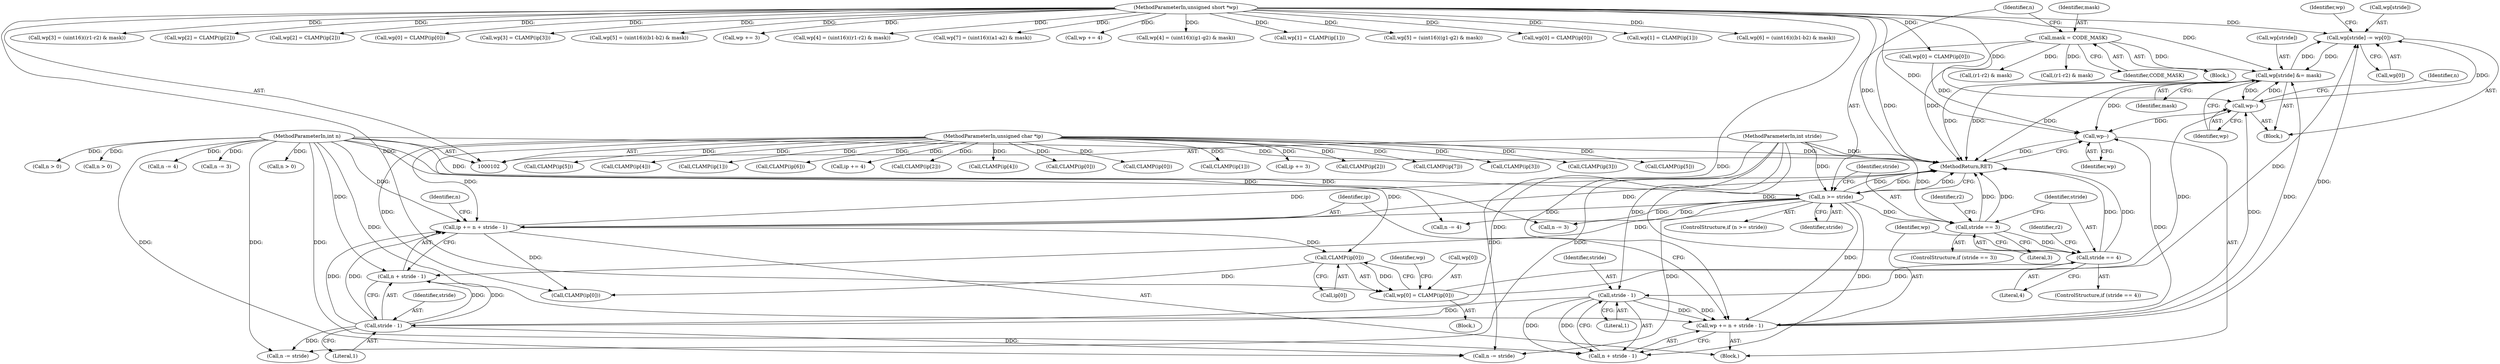 digraph "1_libtiff_83a4b92815ea04969d494416eaae3d4c6b338e4a#diff-c8b4b355f9b5c06d585b23138e1c185f_0@del" {
"1000416" [label="(Call,wp[stride] -= wp[0])"];
"1000408" [label="(Call,wp[0] = CLAMP(ip[0]))"];
"1000412" [label="(Call,CLAMP(ip[0]))"];
"1000391" [label="(Call,ip += n + stride - 1)"];
"1000104" [label="(MethodParameterIn,int n)"];
"1000123" [label="(Call,n >= stride)"];
"1000105" [label="(MethodParameterIn,int stride)"];
"1000395" [label="(Call,stride - 1)"];
"1000388" [label="(Call,stride - 1)"];
"1000241" [label="(Call,stride == 4)"];
"1000128" [label="(Call,stride == 3)"];
"1000103" [label="(MethodParameterIn,unsigned char *ip)"];
"1000106" [label="(MethodParameterIn,unsigned short *wp)"];
"1000428" [label="(Call,wp--)"];
"1000423" [label="(Call,wp[stride] &= mask)"];
"1000416" [label="(Call,wp[stride] -= wp[0])"];
"1000384" [label="(Call,wp += n + stride - 1)"];
"1000119" [label="(Call,mask = CODE_MASK)"];
"1000443" [label="(Call,wp--)"];
"1000405" [label="(Block,)"];
"1000424" [label="(Call,wp[stride])"];
"1000215" [label="(Call,CLAMP(ip[5]))"];
"1000428" [label="(Call,wp--)"];
"1000435" [label="(Call,wp[0] = CLAMP(ip[0]))"];
"1000106" [label="(MethodParameterIn,unsigned short *wp)"];
"1000123" [label="(Call,n >= stride)"];
"1000418" [label="(Identifier,wp)"];
"1000124" [label="(Identifier,n)"];
"1000119" [label="(Call,mask = CODE_MASK)"];
"1000195" [label="(Call,CLAMP(ip[4]))"];
"1000108" [label="(Block,)"];
"1000166" [label="(Call,n > 0)"];
"1000240" [label="(ControlStructure,if (stride == 4))"];
"1000148" [label="(Call,CLAMP(ip[1]))"];
"1000399" [label="(Identifier,n)"];
"1000338" [label="(Call,CLAMP(ip[6]))"];
"1000179" [label="(Call,wp[3] = (uint16)((r1-r2) & mask))"];
"1000267" [label="(Call,wp[2] = CLAMP(ip[2]))"];
"1000379" [label="(Call,ip += 4)"];
"1000158" [label="(Call,CLAMP(ip[2]))"];
"1000429" [label="(Identifier,wp)"];
"1000185" [label="(Call,(r1-r2) & mask)"];
"1000242" [label="(Identifier,stride)"];
"1000402" [label="(Call,n > 0)"];
"1000425" [label="(Identifier,wp)"];
"1000120" [label="(Identifier,mask)"];
"1000298" [label="(Call,CLAMP(ip[4]))"];
"1000162" [label="(Call,n -= 3)"];
"1000408" [label="(Call,wp[0] = CLAMP(ip[0]))"];
"1000138" [label="(Call,CLAMP(ip[0]))"];
"1000390" [label="(Literal,1)"];
"1000445" [label="(MethodReturn,RET)"];
"1000251" [label="(Call,CLAMP(ip[0]))"];
"1000261" [label="(Call,CLAMP(ip[1]))"];
"1000236" [label="(Call,ip += 3)"];
"1000154" [label="(Call,wp[2] = CLAMP(ip[2]))"];
"1000271" [label="(Call,CLAMP(ip[2]))"];
"1000444" [label="(Identifier,wp)"];
"1000127" [label="(ControlStructure,if (stride == 3))"];
"1000241" [label="(Call,stride == 4)"];
"1000247" [label="(Call,wp[0] = CLAMP(ip[0]))"];
"1000391" [label="(Call,ip += n + stride - 1)"];
"1000358" [label="(Call,CLAMP(ip[7]))"];
"1000281" [label="(Call,CLAMP(ip[3]))"];
"1000439" [label="(Call,CLAMP(ip[0]))"];
"1000409" [label="(Call,wp[0])"];
"1000293" [label="(Call,n -= 4)"];
"1000417" [label="(Call,wp[stride])"];
"1000427" [label="(Identifier,mask)"];
"1000423" [label="(Call,wp[stride] &= mask)"];
"1000277" [label="(Call,wp[3] = CLAMP(ip[3]))"];
"1000219" [label="(Call,wp[5] = (uint16)((b1-b2) & mask))"];
"1000130" [label="(Literal,3)"];
"1000170" [label="(Call,n -= 3)"];
"1000389" [label="(Identifier,stride)"];
"1000175" [label="(Call,CLAMP(ip[3]))"];
"1000125" [label="(Identifier,stride)"];
"1000413" [label="(Call,ip[0])"];
"1000246" [label="(Identifier,r2)"];
"1000412" [label="(Call,CLAMP(ip[0]))"];
"1000398" [label="(Call,n -= stride)"];
"1000243" [label="(Literal,4)"];
"1000133" [label="(Identifier,r2)"];
"1000406" [label="(Block,)"];
"1000104" [label="(MethodParameterIn,int n)"];
"1000430" [label="(Call,n -= stride)"];
"1000393" [label="(Call,n + stride - 1)"];
"1000289" [label="(Call,n > 0)"];
"1000395" [label="(Call,stride - 1)"];
"1000233" [label="(Call,wp += 3)"];
"1000302" [label="(Call,wp[4] = (uint16)((r1-r2) & mask))"];
"1000308" [label="(Call,(r1-r2) & mask)"];
"1000362" [label="(Call,wp[7] = (uint16)((a1-a2) & mask))"];
"1000128" [label="(Call,stride == 3)"];
"1000392" [label="(Identifier,ip)"];
"1000121" [label="(Identifier,CODE_MASK)"];
"1000385" [label="(Identifier,wp)"];
"1000129" [label="(Identifier,stride)"];
"1000416" [label="(Call,wp[stride] -= wp[0])"];
"1000376" [label="(Call,wp += 4)"];
"1000199" [label="(Call,wp[4] = (uint16)((g1-g2) & mask))"];
"1000384" [label="(Call,wp += n + stride - 1)"];
"1000397" [label="(Literal,1)"];
"1000396" [label="(Identifier,stride)"];
"1000144" [label="(Call,wp[1] = CLAMP(ip[1]))"];
"1000322" [label="(Call,wp[5] = (uint16)((g1-g2) & mask))"];
"1000122" [label="(ControlStructure,if (n >= stride))"];
"1000383" [label="(Block,)"];
"1000134" [label="(Call,wp[0] = CLAMP(ip[0]))"];
"1000318" [label="(Call,CLAMP(ip[5]))"];
"1000103" [label="(MethodParameterIn,unsigned char *ip)"];
"1000285" [label="(Call,n -= 4)"];
"1000386" [label="(Call,n + stride - 1)"];
"1000105" [label="(MethodParameterIn,int stride)"];
"1000420" [label="(Call,wp[0])"];
"1000431" [label="(Identifier,n)"];
"1000388" [label="(Call,stride - 1)"];
"1000257" [label="(Call,wp[1] = CLAMP(ip[1]))"];
"1000342" [label="(Call,wp[6] = (uint16)((b1-b2) & mask))"];
"1000443" [label="(Call,wp--)"];
"1000416" -> "1000405"  [label="AST: "];
"1000416" -> "1000420"  [label="CFG: "];
"1000417" -> "1000416"  [label="AST: "];
"1000420" -> "1000416"  [label="AST: "];
"1000425" -> "1000416"  [label="CFG: "];
"1000408" -> "1000416"  [label="DDG: "];
"1000428" -> "1000416"  [label="DDG: "];
"1000384" -> "1000416"  [label="DDG: "];
"1000106" -> "1000416"  [label="DDG: "];
"1000423" -> "1000416"  [label="DDG: "];
"1000416" -> "1000423"  [label="DDG: "];
"1000408" -> "1000406"  [label="AST: "];
"1000408" -> "1000412"  [label="CFG: "];
"1000409" -> "1000408"  [label="AST: "];
"1000412" -> "1000408"  [label="AST: "];
"1000418" -> "1000408"  [label="CFG: "];
"1000412" -> "1000408"  [label="DDG: "];
"1000106" -> "1000408"  [label="DDG: "];
"1000408" -> "1000428"  [label="DDG: "];
"1000412" -> "1000413"  [label="CFG: "];
"1000413" -> "1000412"  [label="AST: "];
"1000391" -> "1000412"  [label="DDG: "];
"1000103" -> "1000412"  [label="DDG: "];
"1000412" -> "1000439"  [label="DDG: "];
"1000391" -> "1000383"  [label="AST: "];
"1000391" -> "1000393"  [label="CFG: "];
"1000392" -> "1000391"  [label="AST: "];
"1000393" -> "1000391"  [label="AST: "];
"1000399" -> "1000391"  [label="CFG: "];
"1000391" -> "1000445"  [label="DDG: "];
"1000391" -> "1000445"  [label="DDG: "];
"1000104" -> "1000391"  [label="DDG: "];
"1000123" -> "1000391"  [label="DDG: "];
"1000395" -> "1000391"  [label="DDG: "];
"1000395" -> "1000391"  [label="DDG: "];
"1000103" -> "1000391"  [label="DDG: "];
"1000391" -> "1000439"  [label="DDG: "];
"1000104" -> "1000102"  [label="AST: "];
"1000104" -> "1000445"  [label="DDG: "];
"1000104" -> "1000123"  [label="DDG: "];
"1000104" -> "1000162"  [label="DDG: "];
"1000104" -> "1000166"  [label="DDG: "];
"1000104" -> "1000170"  [label="DDG: "];
"1000104" -> "1000285"  [label="DDG: "];
"1000104" -> "1000289"  [label="DDG: "];
"1000104" -> "1000293"  [label="DDG: "];
"1000104" -> "1000384"  [label="DDG: "];
"1000104" -> "1000386"  [label="DDG: "];
"1000104" -> "1000393"  [label="DDG: "];
"1000104" -> "1000398"  [label="DDG: "];
"1000104" -> "1000402"  [label="DDG: "];
"1000104" -> "1000430"  [label="DDG: "];
"1000123" -> "1000122"  [label="AST: "];
"1000123" -> "1000125"  [label="CFG: "];
"1000124" -> "1000123"  [label="AST: "];
"1000125" -> "1000123"  [label="AST: "];
"1000129" -> "1000123"  [label="CFG: "];
"1000445" -> "1000123"  [label="CFG: "];
"1000123" -> "1000445"  [label="DDG: "];
"1000123" -> "1000445"  [label="DDG: "];
"1000123" -> "1000445"  [label="DDG: "];
"1000105" -> "1000123"  [label="DDG: "];
"1000123" -> "1000128"  [label="DDG: "];
"1000123" -> "1000162"  [label="DDG: "];
"1000123" -> "1000285"  [label="DDG: "];
"1000123" -> "1000384"  [label="DDG: "];
"1000123" -> "1000386"  [label="DDG: "];
"1000123" -> "1000393"  [label="DDG: "];
"1000123" -> "1000398"  [label="DDG: "];
"1000105" -> "1000102"  [label="AST: "];
"1000105" -> "1000445"  [label="DDG: "];
"1000105" -> "1000128"  [label="DDG: "];
"1000105" -> "1000241"  [label="DDG: "];
"1000105" -> "1000388"  [label="DDG: "];
"1000105" -> "1000395"  [label="DDG: "];
"1000105" -> "1000398"  [label="DDG: "];
"1000105" -> "1000430"  [label="DDG: "];
"1000395" -> "1000393"  [label="AST: "];
"1000395" -> "1000397"  [label="CFG: "];
"1000396" -> "1000395"  [label="AST: "];
"1000397" -> "1000395"  [label="AST: "];
"1000393" -> "1000395"  [label="CFG: "];
"1000395" -> "1000393"  [label="DDG: "];
"1000395" -> "1000393"  [label="DDG: "];
"1000388" -> "1000395"  [label="DDG: "];
"1000395" -> "1000398"  [label="DDG: "];
"1000395" -> "1000430"  [label="DDG: "];
"1000388" -> "1000386"  [label="AST: "];
"1000388" -> "1000390"  [label="CFG: "];
"1000389" -> "1000388"  [label="AST: "];
"1000390" -> "1000388"  [label="AST: "];
"1000386" -> "1000388"  [label="CFG: "];
"1000388" -> "1000384"  [label="DDG: "];
"1000388" -> "1000384"  [label="DDG: "];
"1000388" -> "1000386"  [label="DDG: "];
"1000388" -> "1000386"  [label="DDG: "];
"1000241" -> "1000388"  [label="DDG: "];
"1000241" -> "1000240"  [label="AST: "];
"1000241" -> "1000243"  [label="CFG: "];
"1000242" -> "1000241"  [label="AST: "];
"1000243" -> "1000241"  [label="AST: "];
"1000246" -> "1000241"  [label="CFG: "];
"1000385" -> "1000241"  [label="CFG: "];
"1000241" -> "1000445"  [label="DDG: "];
"1000241" -> "1000445"  [label="DDG: "];
"1000128" -> "1000241"  [label="DDG: "];
"1000128" -> "1000127"  [label="AST: "];
"1000128" -> "1000130"  [label="CFG: "];
"1000129" -> "1000128"  [label="AST: "];
"1000130" -> "1000128"  [label="AST: "];
"1000133" -> "1000128"  [label="CFG: "];
"1000242" -> "1000128"  [label="CFG: "];
"1000128" -> "1000445"  [label="DDG: "];
"1000128" -> "1000445"  [label="DDG: "];
"1000103" -> "1000102"  [label="AST: "];
"1000103" -> "1000445"  [label="DDG: "];
"1000103" -> "1000138"  [label="DDG: "];
"1000103" -> "1000148"  [label="DDG: "];
"1000103" -> "1000158"  [label="DDG: "];
"1000103" -> "1000175"  [label="DDG: "];
"1000103" -> "1000195"  [label="DDG: "];
"1000103" -> "1000215"  [label="DDG: "];
"1000103" -> "1000236"  [label="DDG: "];
"1000103" -> "1000251"  [label="DDG: "];
"1000103" -> "1000261"  [label="DDG: "];
"1000103" -> "1000271"  [label="DDG: "];
"1000103" -> "1000281"  [label="DDG: "];
"1000103" -> "1000298"  [label="DDG: "];
"1000103" -> "1000318"  [label="DDG: "];
"1000103" -> "1000338"  [label="DDG: "];
"1000103" -> "1000358"  [label="DDG: "];
"1000103" -> "1000379"  [label="DDG: "];
"1000103" -> "1000439"  [label="DDG: "];
"1000106" -> "1000102"  [label="AST: "];
"1000106" -> "1000445"  [label="DDG: "];
"1000106" -> "1000134"  [label="DDG: "];
"1000106" -> "1000144"  [label="DDG: "];
"1000106" -> "1000154"  [label="DDG: "];
"1000106" -> "1000179"  [label="DDG: "];
"1000106" -> "1000199"  [label="DDG: "];
"1000106" -> "1000219"  [label="DDG: "];
"1000106" -> "1000233"  [label="DDG: "];
"1000106" -> "1000247"  [label="DDG: "];
"1000106" -> "1000257"  [label="DDG: "];
"1000106" -> "1000267"  [label="DDG: "];
"1000106" -> "1000277"  [label="DDG: "];
"1000106" -> "1000302"  [label="DDG: "];
"1000106" -> "1000322"  [label="DDG: "];
"1000106" -> "1000342"  [label="DDG: "];
"1000106" -> "1000362"  [label="DDG: "];
"1000106" -> "1000376"  [label="DDG: "];
"1000106" -> "1000384"  [label="DDG: "];
"1000106" -> "1000423"  [label="DDG: "];
"1000106" -> "1000428"  [label="DDG: "];
"1000106" -> "1000435"  [label="DDG: "];
"1000106" -> "1000443"  [label="DDG: "];
"1000428" -> "1000405"  [label="AST: "];
"1000428" -> "1000429"  [label="CFG: "];
"1000429" -> "1000428"  [label="AST: "];
"1000431" -> "1000428"  [label="CFG: "];
"1000428" -> "1000423"  [label="DDG: "];
"1000423" -> "1000428"  [label="DDG: "];
"1000384" -> "1000428"  [label="DDG: "];
"1000428" -> "1000443"  [label="DDG: "];
"1000423" -> "1000405"  [label="AST: "];
"1000423" -> "1000427"  [label="CFG: "];
"1000424" -> "1000423"  [label="AST: "];
"1000427" -> "1000423"  [label="AST: "];
"1000429" -> "1000423"  [label="CFG: "];
"1000423" -> "1000445"  [label="DDG: "];
"1000423" -> "1000445"  [label="DDG: "];
"1000423" -> "1000445"  [label="DDG: "];
"1000384" -> "1000423"  [label="DDG: "];
"1000119" -> "1000423"  [label="DDG: "];
"1000423" -> "1000443"  [label="DDG: "];
"1000384" -> "1000383"  [label="AST: "];
"1000384" -> "1000386"  [label="CFG: "];
"1000385" -> "1000384"  [label="AST: "];
"1000386" -> "1000384"  [label="AST: "];
"1000392" -> "1000384"  [label="CFG: "];
"1000384" -> "1000443"  [label="DDG: "];
"1000119" -> "1000108"  [label="AST: "];
"1000119" -> "1000121"  [label="CFG: "];
"1000120" -> "1000119"  [label="AST: "];
"1000121" -> "1000119"  [label="AST: "];
"1000124" -> "1000119"  [label="CFG: "];
"1000119" -> "1000445"  [label="DDG: "];
"1000119" -> "1000445"  [label="DDG: "];
"1000119" -> "1000185"  [label="DDG: "];
"1000119" -> "1000308"  [label="DDG: "];
"1000443" -> "1000383"  [label="AST: "];
"1000443" -> "1000444"  [label="CFG: "];
"1000444" -> "1000443"  [label="AST: "];
"1000445" -> "1000443"  [label="CFG: "];
"1000443" -> "1000445"  [label="DDG: "];
"1000435" -> "1000443"  [label="DDG: "];
}
